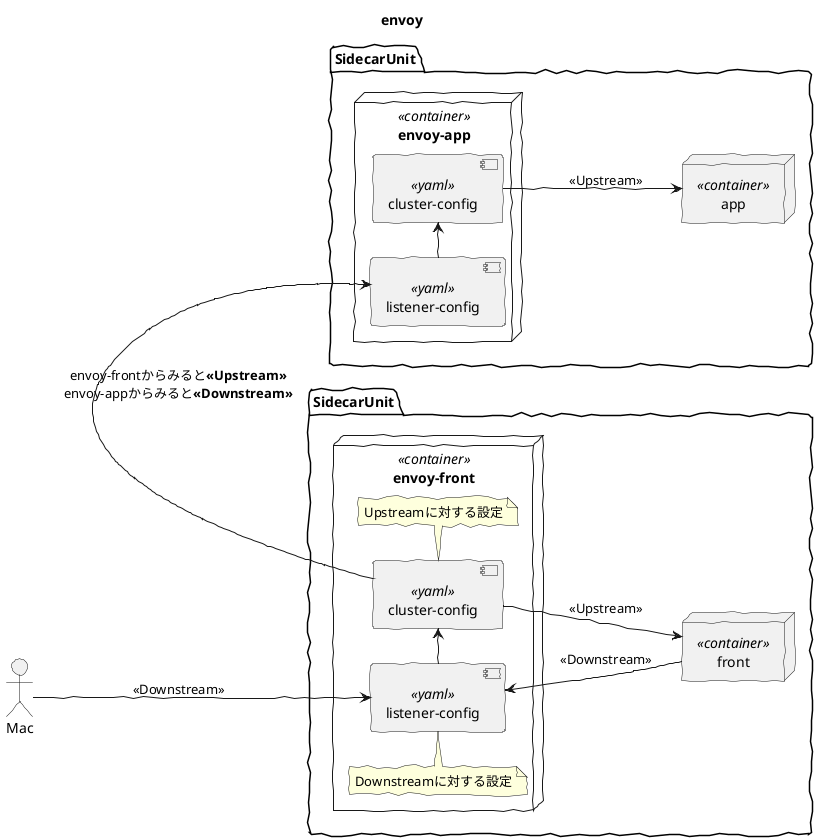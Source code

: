 @startuml
title envoy

'==============================
' Setting
'==============================
left to right direction
skinparam handwritten true


actor Mac as Mac

package SidecarUnit as SidecarUnitFront {
  node envoy-front <<container>> as EnvoyFront {
    component "listener-config" <<yaml>> as ListenerConfigFront
    note top of ListenerConfigFront 
      Downstreamに対する設定
    end note
    
    component "cluster-config" <<yaml>> as ClusterConfigFront
    note bottom of ClusterConfigFront 
      Upstreamに対する設定
    end note    
  }
  node front <<container>> as Front
}

package SidecarUnit as SidecarUnitApp {
  node envoy-app <<container>> as EnvoyApp {
    component "listener-config" <<yaml>>  as ListenerConfigApp
    component "cluster-config" <<yaml>> as ClusterConfigApp
  }
  node app <<container>> as App
}

Mac --> ListenerConfigFront : <<Downstream>>
ListenerConfigFront -> ClusterConfigFront

ClusterConfigFront --> Front : <<Upstream>>
ListenerConfigFront <-- Front : <<Downstream>>

ClusterConfigFront -> ListenerConfigApp : envoy-frontからみると<b><<Upstream>></b>\nenvoy-appからみると<b><<Downstream>></b>

ListenerConfigApp -> ClusterConfigApp
ClusterConfigApp --> App : <<Upstream>>


'------------
' layout


'------------
' referenses

' > Application Instance Identity and Intro to Envoy in PCF  
' > https://gist.github.com/nikhilsuvarna/bd0aa0ef01880270c13d145c61a4af22#envoy

@enduml
